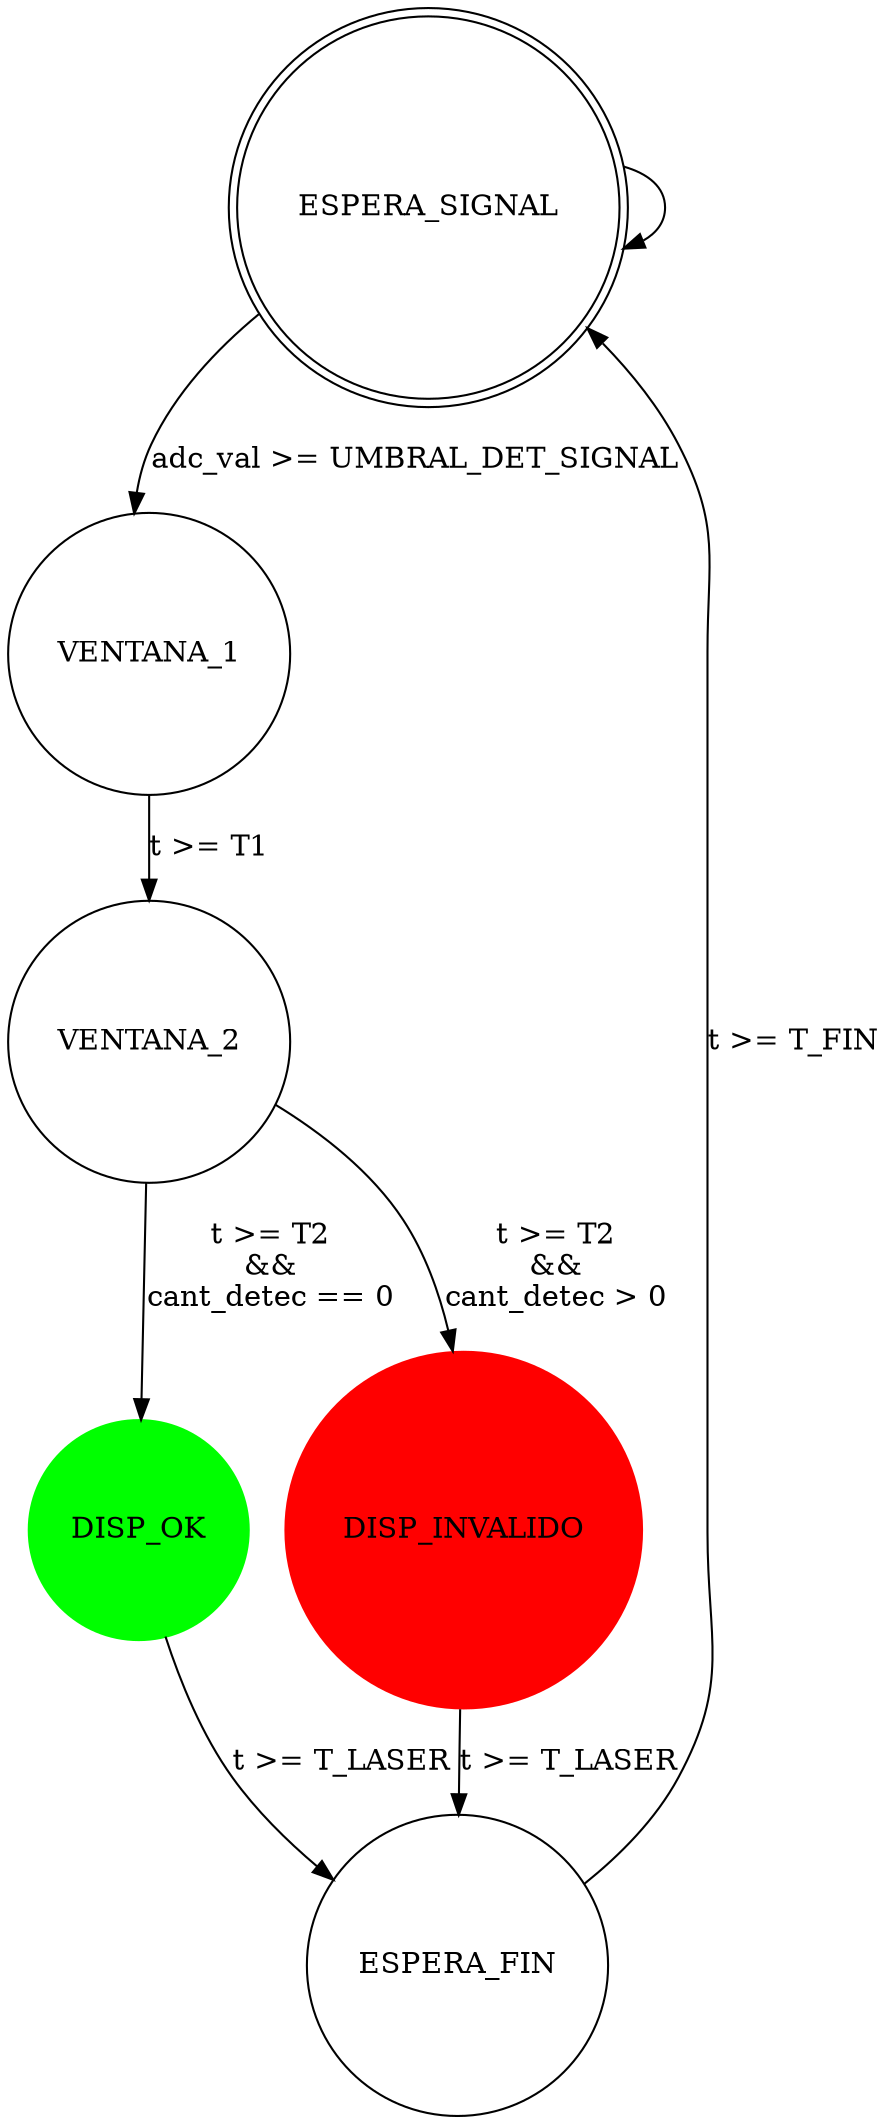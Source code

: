 digraph FSM
{
    ESPERA_SIGNAL [shape = doublecircle];
    node [ shape = circle ];
    DISP_OK [ color = green style=filled ];
    DISP_INVALIDO [ color = red style=filled ];
    ESPERA_SIGNAL -> ESPERA_SIGNAL;
    ESPERA_SIGNAL -> VENTANA_1  [ label = "adc_val >= UMBRAL_DET_SIGNAL" ];
    VENTANA_1 -> VENTANA_2 [ label = "t >= T1" ];
    VENTANA_2 -> DISP_INVALIDO [ label = "t >= T2\n&&\ncant_detec > 0" ];
    VENTANA_2 -> DISP_OK [ label = "t >= T2\n&&\ncant_detec == 0" ];
    DISP_OK -> ESPERA_FIN [ label = "t >= T_LASER" ];
    DISP_INVALIDO -> ESPERA_FIN [ label = "t >= T_LASER" ];
    ESPERA_FIN -> ESPERA_SIGNAL [ label = "t >= T_FIN" ];

}
